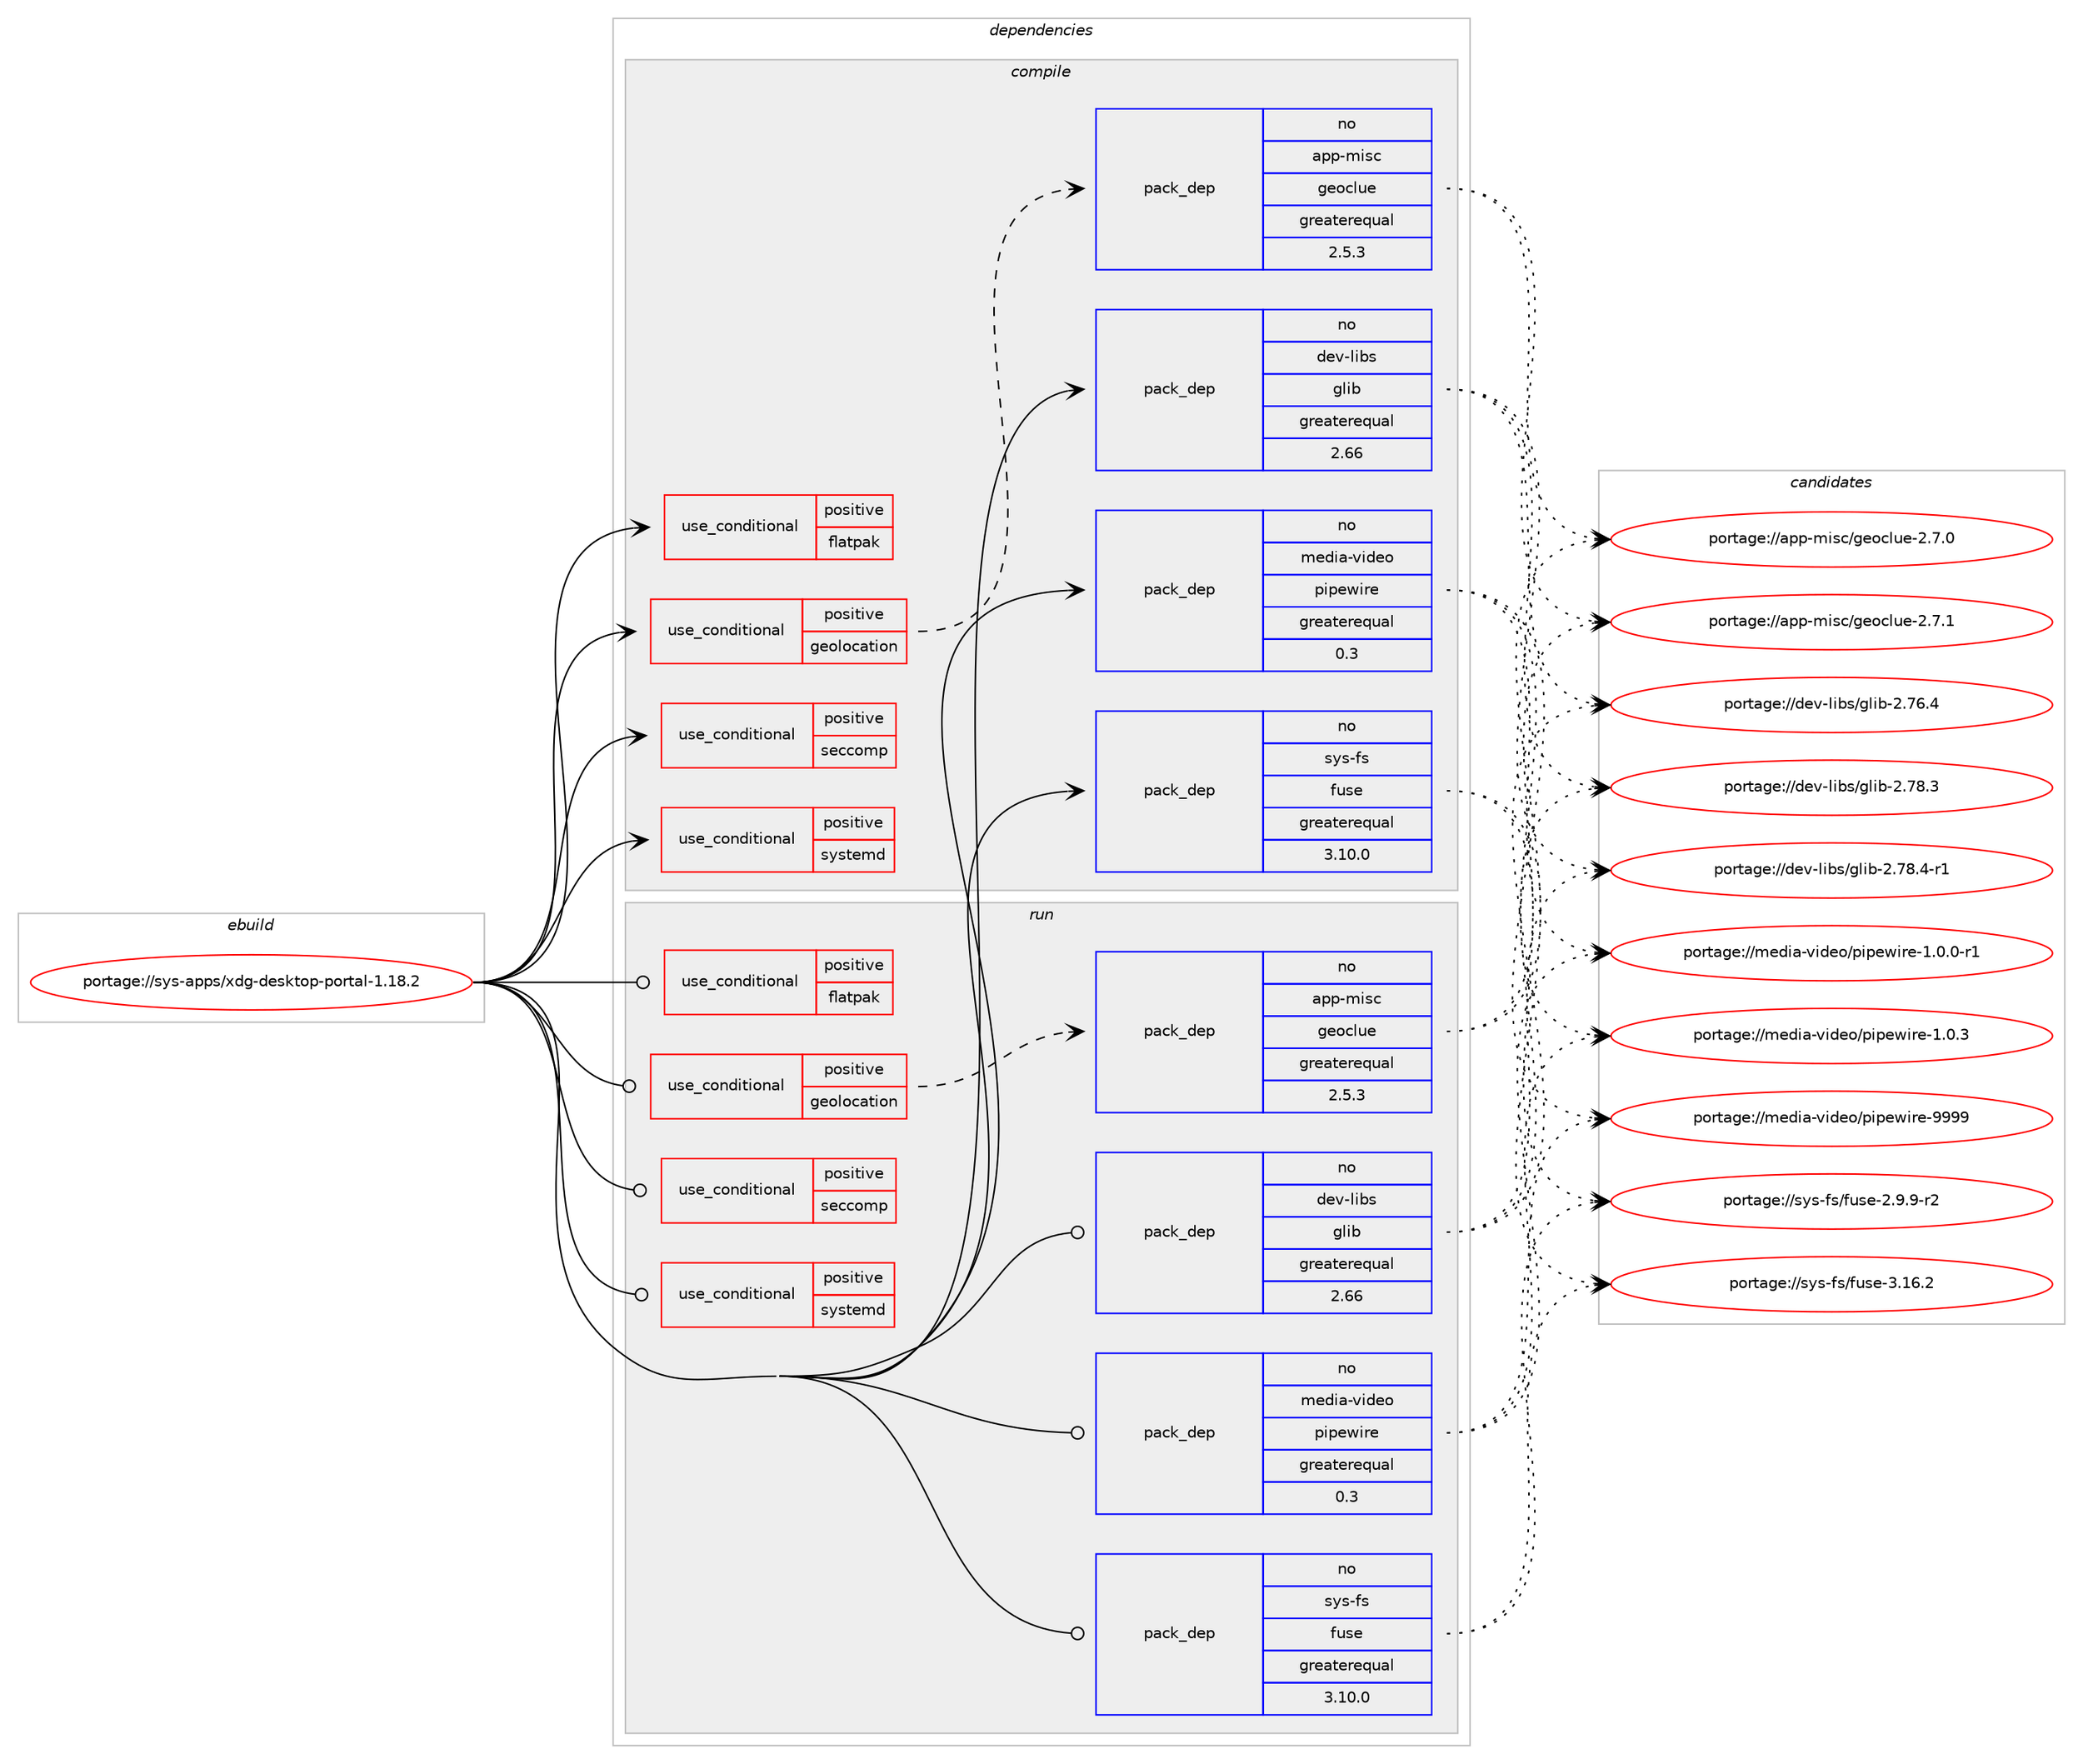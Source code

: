 digraph prolog {

# *************
# Graph options
# *************

newrank=true;
concentrate=true;
compound=true;
graph [rankdir=LR,fontname=Helvetica,fontsize=10,ranksep=1.5];#, ranksep=2.5, nodesep=0.2];
edge  [arrowhead=vee];
node  [fontname=Helvetica,fontsize=10];

# **********
# The ebuild
# **********

subgraph cluster_leftcol {
color=gray;
rank=same;
label=<<i>ebuild</i>>;
id [label="portage://sys-apps/xdg-desktop-portal-1.18.2", color=red, width=4, href="../sys-apps/xdg-desktop-portal-1.18.2.svg"];
}

# ****************
# The dependencies
# ****************

subgraph cluster_midcol {
color=gray;
label=<<i>dependencies</i>>;
subgraph cluster_compile {
fillcolor="#eeeeee";
style=filled;
label=<<i>compile</i>>;
subgraph cond12823 {
dependency18819 [label=<<TABLE BORDER="0" CELLBORDER="1" CELLSPACING="0" CELLPADDING="4"><TR><TD ROWSPAN="3" CELLPADDING="10">use_conditional</TD></TR><TR><TD>positive</TD></TR><TR><TD>flatpak</TD></TR></TABLE>>, shape=none, color=red];
# *** BEGIN UNKNOWN DEPENDENCY TYPE (TODO) ***
# dependency18819 -> package_dependency(portage://sys-apps/xdg-desktop-portal-1.18.2,install,no,sys-apps,flatpak,none,[,,],[],[])
# *** END UNKNOWN DEPENDENCY TYPE (TODO) ***

}
id:e -> dependency18819:w [weight=20,style="solid",arrowhead="vee"];
subgraph cond12824 {
dependency18820 [label=<<TABLE BORDER="0" CELLBORDER="1" CELLSPACING="0" CELLPADDING="4"><TR><TD ROWSPAN="3" CELLPADDING="10">use_conditional</TD></TR><TR><TD>positive</TD></TR><TR><TD>geolocation</TD></TR></TABLE>>, shape=none, color=red];
subgraph pack5815 {
dependency18821 [label=<<TABLE BORDER="0" CELLBORDER="1" CELLSPACING="0" CELLPADDING="4" WIDTH="220"><TR><TD ROWSPAN="6" CELLPADDING="30">pack_dep</TD></TR><TR><TD WIDTH="110">no</TD></TR><TR><TD>app-misc</TD></TR><TR><TD>geoclue</TD></TR><TR><TD>greaterequal</TD></TR><TR><TD>2.5.3</TD></TR></TABLE>>, shape=none, color=blue];
}
dependency18820:e -> dependency18821:w [weight=20,style="dashed",arrowhead="vee"];
}
id:e -> dependency18820:w [weight=20,style="solid",arrowhead="vee"];
subgraph cond12825 {
dependency18822 [label=<<TABLE BORDER="0" CELLBORDER="1" CELLSPACING="0" CELLPADDING="4"><TR><TD ROWSPAN="3" CELLPADDING="10">use_conditional</TD></TR><TR><TD>positive</TD></TR><TR><TD>seccomp</TD></TR></TABLE>>, shape=none, color=red];
# *** BEGIN UNKNOWN DEPENDENCY TYPE (TODO) ***
# dependency18822 -> package_dependency(portage://sys-apps/xdg-desktop-portal-1.18.2,install,no,sys-apps,bubblewrap,none,[,,],[],[])
# *** END UNKNOWN DEPENDENCY TYPE (TODO) ***

}
id:e -> dependency18822:w [weight=20,style="solid",arrowhead="vee"];
subgraph cond12826 {
dependency18823 [label=<<TABLE BORDER="0" CELLBORDER="1" CELLSPACING="0" CELLPADDING="4"><TR><TD ROWSPAN="3" CELLPADDING="10">use_conditional</TD></TR><TR><TD>positive</TD></TR><TR><TD>systemd</TD></TR></TABLE>>, shape=none, color=red];
# *** BEGIN UNKNOWN DEPENDENCY TYPE (TODO) ***
# dependency18823 -> package_dependency(portage://sys-apps/xdg-desktop-portal-1.18.2,install,no,sys-apps,systemd,none,[,,],[],[])
# *** END UNKNOWN DEPENDENCY TYPE (TODO) ***

}
id:e -> dependency18823:w [weight=20,style="solid",arrowhead="vee"];
subgraph pack5816 {
dependency18824 [label=<<TABLE BORDER="0" CELLBORDER="1" CELLSPACING="0" CELLPADDING="4" WIDTH="220"><TR><TD ROWSPAN="6" CELLPADDING="30">pack_dep</TD></TR><TR><TD WIDTH="110">no</TD></TR><TR><TD>dev-libs</TD></TR><TR><TD>glib</TD></TR><TR><TD>greaterequal</TD></TR><TR><TD>2.66</TD></TR></TABLE>>, shape=none, color=blue];
}
id:e -> dependency18824:w [weight=20,style="solid",arrowhead="vee"];
# *** BEGIN UNKNOWN DEPENDENCY TYPE (TODO) ***
# id -> package_dependency(portage://sys-apps/xdg-desktop-portal-1.18.2,install,no,dev-libs,json-glib,none,[,,],[],[])
# *** END UNKNOWN DEPENDENCY TYPE (TODO) ***

subgraph pack5817 {
dependency18825 [label=<<TABLE BORDER="0" CELLBORDER="1" CELLSPACING="0" CELLPADDING="4" WIDTH="220"><TR><TD ROWSPAN="6" CELLPADDING="30">pack_dep</TD></TR><TR><TD WIDTH="110">no</TD></TR><TR><TD>media-video</TD></TR><TR><TD>pipewire</TD></TR><TR><TD>greaterequal</TD></TR><TR><TD>0.3</TD></TR></TABLE>>, shape=none, color=blue];
}
id:e -> dependency18825:w [weight=20,style="solid",arrowhead="vee"];
subgraph pack5818 {
dependency18826 [label=<<TABLE BORDER="0" CELLBORDER="1" CELLSPACING="0" CELLPADDING="4" WIDTH="220"><TR><TD ROWSPAN="6" CELLPADDING="30">pack_dep</TD></TR><TR><TD WIDTH="110">no</TD></TR><TR><TD>sys-fs</TD></TR><TR><TD>fuse</TD></TR><TR><TD>greaterequal</TD></TR><TR><TD>3.10.0</TD></TR></TABLE>>, shape=none, color=blue];
}
id:e -> dependency18826:w [weight=20,style="solid",arrowhead="vee"];
# *** BEGIN UNKNOWN DEPENDENCY TYPE (TODO) ***
# id -> package_dependency(portage://sys-apps/xdg-desktop-portal-1.18.2,install,no,x11-libs,gdk-pixbuf,none,[,,],[],[])
# *** END UNKNOWN DEPENDENCY TYPE (TODO) ***

}
subgraph cluster_compileandrun {
fillcolor="#eeeeee";
style=filled;
label=<<i>compile and run</i>>;
}
subgraph cluster_run {
fillcolor="#eeeeee";
style=filled;
label=<<i>run</i>>;
subgraph cond12827 {
dependency18827 [label=<<TABLE BORDER="0" CELLBORDER="1" CELLSPACING="0" CELLPADDING="4"><TR><TD ROWSPAN="3" CELLPADDING="10">use_conditional</TD></TR><TR><TD>positive</TD></TR><TR><TD>flatpak</TD></TR></TABLE>>, shape=none, color=red];
# *** BEGIN UNKNOWN DEPENDENCY TYPE (TODO) ***
# dependency18827 -> package_dependency(portage://sys-apps/xdg-desktop-portal-1.18.2,run,no,sys-apps,flatpak,none,[,,],[],[])
# *** END UNKNOWN DEPENDENCY TYPE (TODO) ***

}
id:e -> dependency18827:w [weight=20,style="solid",arrowhead="odot"];
subgraph cond12828 {
dependency18828 [label=<<TABLE BORDER="0" CELLBORDER="1" CELLSPACING="0" CELLPADDING="4"><TR><TD ROWSPAN="3" CELLPADDING="10">use_conditional</TD></TR><TR><TD>positive</TD></TR><TR><TD>geolocation</TD></TR></TABLE>>, shape=none, color=red];
subgraph pack5819 {
dependency18829 [label=<<TABLE BORDER="0" CELLBORDER="1" CELLSPACING="0" CELLPADDING="4" WIDTH="220"><TR><TD ROWSPAN="6" CELLPADDING="30">pack_dep</TD></TR><TR><TD WIDTH="110">no</TD></TR><TR><TD>app-misc</TD></TR><TR><TD>geoclue</TD></TR><TR><TD>greaterequal</TD></TR><TR><TD>2.5.3</TD></TR></TABLE>>, shape=none, color=blue];
}
dependency18828:e -> dependency18829:w [weight=20,style="dashed",arrowhead="vee"];
}
id:e -> dependency18828:w [weight=20,style="solid",arrowhead="odot"];
subgraph cond12829 {
dependency18830 [label=<<TABLE BORDER="0" CELLBORDER="1" CELLSPACING="0" CELLPADDING="4"><TR><TD ROWSPAN="3" CELLPADDING="10">use_conditional</TD></TR><TR><TD>positive</TD></TR><TR><TD>seccomp</TD></TR></TABLE>>, shape=none, color=red];
# *** BEGIN UNKNOWN DEPENDENCY TYPE (TODO) ***
# dependency18830 -> package_dependency(portage://sys-apps/xdg-desktop-portal-1.18.2,run,no,sys-apps,bubblewrap,none,[,,],[],[])
# *** END UNKNOWN DEPENDENCY TYPE (TODO) ***

}
id:e -> dependency18830:w [weight=20,style="solid",arrowhead="odot"];
subgraph cond12830 {
dependency18831 [label=<<TABLE BORDER="0" CELLBORDER="1" CELLSPACING="0" CELLPADDING="4"><TR><TD ROWSPAN="3" CELLPADDING="10">use_conditional</TD></TR><TR><TD>positive</TD></TR><TR><TD>systemd</TD></TR></TABLE>>, shape=none, color=red];
# *** BEGIN UNKNOWN DEPENDENCY TYPE (TODO) ***
# dependency18831 -> package_dependency(portage://sys-apps/xdg-desktop-portal-1.18.2,run,no,sys-apps,systemd,none,[,,],[],[])
# *** END UNKNOWN DEPENDENCY TYPE (TODO) ***

}
id:e -> dependency18831:w [weight=20,style="solid",arrowhead="odot"];
subgraph pack5820 {
dependency18832 [label=<<TABLE BORDER="0" CELLBORDER="1" CELLSPACING="0" CELLPADDING="4" WIDTH="220"><TR><TD ROWSPAN="6" CELLPADDING="30">pack_dep</TD></TR><TR><TD WIDTH="110">no</TD></TR><TR><TD>dev-libs</TD></TR><TR><TD>glib</TD></TR><TR><TD>greaterequal</TD></TR><TR><TD>2.66</TD></TR></TABLE>>, shape=none, color=blue];
}
id:e -> dependency18832:w [weight=20,style="solid",arrowhead="odot"];
# *** BEGIN UNKNOWN DEPENDENCY TYPE (TODO) ***
# id -> package_dependency(portage://sys-apps/xdg-desktop-portal-1.18.2,run,no,dev-libs,json-glib,none,[,,],[],[])
# *** END UNKNOWN DEPENDENCY TYPE (TODO) ***

subgraph pack5821 {
dependency18833 [label=<<TABLE BORDER="0" CELLBORDER="1" CELLSPACING="0" CELLPADDING="4" WIDTH="220"><TR><TD ROWSPAN="6" CELLPADDING="30">pack_dep</TD></TR><TR><TD WIDTH="110">no</TD></TR><TR><TD>media-video</TD></TR><TR><TD>pipewire</TD></TR><TR><TD>greaterequal</TD></TR><TR><TD>0.3</TD></TR></TABLE>>, shape=none, color=blue];
}
id:e -> dependency18833:w [weight=20,style="solid",arrowhead="odot"];
# *** BEGIN UNKNOWN DEPENDENCY TYPE (TODO) ***
# id -> package_dependency(portage://sys-apps/xdg-desktop-portal-1.18.2,run,no,sys-apps,dbus,none,[,,],[],[])
# *** END UNKNOWN DEPENDENCY TYPE (TODO) ***

subgraph pack5822 {
dependency18834 [label=<<TABLE BORDER="0" CELLBORDER="1" CELLSPACING="0" CELLPADDING="4" WIDTH="220"><TR><TD ROWSPAN="6" CELLPADDING="30">pack_dep</TD></TR><TR><TD WIDTH="110">no</TD></TR><TR><TD>sys-fs</TD></TR><TR><TD>fuse</TD></TR><TR><TD>greaterequal</TD></TR><TR><TD>3.10.0</TD></TR></TABLE>>, shape=none, color=blue];
}
id:e -> dependency18834:w [weight=20,style="solid",arrowhead="odot"];
# *** BEGIN UNKNOWN DEPENDENCY TYPE (TODO) ***
# id -> package_dependency(portage://sys-apps/xdg-desktop-portal-1.18.2,run,no,x11-libs,gdk-pixbuf,none,[,,],[],[])
# *** END UNKNOWN DEPENDENCY TYPE (TODO) ***

}
}

# **************
# The candidates
# **************

subgraph cluster_choices {
rank=same;
color=gray;
label=<<i>candidates</i>>;

subgraph choice5815 {
color=black;
nodesep=1;
choice9711211245109105115994710310111199108117101455046554648 [label="portage://app-misc/geoclue-2.7.0", color=red, width=4,href="../app-misc/geoclue-2.7.0.svg"];
choice9711211245109105115994710310111199108117101455046554649 [label="portage://app-misc/geoclue-2.7.1", color=red, width=4,href="../app-misc/geoclue-2.7.1.svg"];
dependency18821:e -> choice9711211245109105115994710310111199108117101455046554648:w [style=dotted,weight="100"];
dependency18821:e -> choice9711211245109105115994710310111199108117101455046554649:w [style=dotted,weight="100"];
}
subgraph choice5816 {
color=black;
nodesep=1;
choice1001011184510810598115471031081059845504655544652 [label="portage://dev-libs/glib-2.76.4", color=red, width=4,href="../dev-libs/glib-2.76.4.svg"];
choice1001011184510810598115471031081059845504655564651 [label="portage://dev-libs/glib-2.78.3", color=red, width=4,href="../dev-libs/glib-2.78.3.svg"];
choice10010111845108105981154710310810598455046555646524511449 [label="portage://dev-libs/glib-2.78.4-r1", color=red, width=4,href="../dev-libs/glib-2.78.4-r1.svg"];
dependency18824:e -> choice1001011184510810598115471031081059845504655544652:w [style=dotted,weight="100"];
dependency18824:e -> choice1001011184510810598115471031081059845504655564651:w [style=dotted,weight="100"];
dependency18824:e -> choice10010111845108105981154710310810598455046555646524511449:w [style=dotted,weight="100"];
}
subgraph choice5817 {
color=black;
nodesep=1;
choice1091011001059745118105100101111471121051121011191051141014549464846484511449 [label="portage://media-video/pipewire-1.0.0-r1", color=red, width=4,href="../media-video/pipewire-1.0.0-r1.svg"];
choice109101100105974511810510010111147112105112101119105114101454946484651 [label="portage://media-video/pipewire-1.0.3", color=red, width=4,href="../media-video/pipewire-1.0.3.svg"];
choice1091011001059745118105100101111471121051121011191051141014557575757 [label="portage://media-video/pipewire-9999", color=red, width=4,href="../media-video/pipewire-9999.svg"];
dependency18825:e -> choice1091011001059745118105100101111471121051121011191051141014549464846484511449:w [style=dotted,weight="100"];
dependency18825:e -> choice109101100105974511810510010111147112105112101119105114101454946484651:w [style=dotted,weight="100"];
dependency18825:e -> choice1091011001059745118105100101111471121051121011191051141014557575757:w [style=dotted,weight="100"];
}
subgraph choice5818 {
color=black;
nodesep=1;
choice11512111545102115471021171151014550465746574511450 [label="portage://sys-fs/fuse-2.9.9-r2", color=red, width=4,href="../sys-fs/fuse-2.9.9-r2.svg"];
choice115121115451021154710211711510145514649544650 [label="portage://sys-fs/fuse-3.16.2", color=red, width=4,href="../sys-fs/fuse-3.16.2.svg"];
dependency18826:e -> choice11512111545102115471021171151014550465746574511450:w [style=dotted,weight="100"];
dependency18826:e -> choice115121115451021154710211711510145514649544650:w [style=dotted,weight="100"];
}
subgraph choice5819 {
color=black;
nodesep=1;
choice9711211245109105115994710310111199108117101455046554648 [label="portage://app-misc/geoclue-2.7.0", color=red, width=4,href="../app-misc/geoclue-2.7.0.svg"];
choice9711211245109105115994710310111199108117101455046554649 [label="portage://app-misc/geoclue-2.7.1", color=red, width=4,href="../app-misc/geoclue-2.7.1.svg"];
dependency18829:e -> choice9711211245109105115994710310111199108117101455046554648:w [style=dotted,weight="100"];
dependency18829:e -> choice9711211245109105115994710310111199108117101455046554649:w [style=dotted,weight="100"];
}
subgraph choice5820 {
color=black;
nodesep=1;
choice1001011184510810598115471031081059845504655544652 [label="portage://dev-libs/glib-2.76.4", color=red, width=4,href="../dev-libs/glib-2.76.4.svg"];
choice1001011184510810598115471031081059845504655564651 [label="portage://dev-libs/glib-2.78.3", color=red, width=4,href="../dev-libs/glib-2.78.3.svg"];
choice10010111845108105981154710310810598455046555646524511449 [label="portage://dev-libs/glib-2.78.4-r1", color=red, width=4,href="../dev-libs/glib-2.78.4-r1.svg"];
dependency18832:e -> choice1001011184510810598115471031081059845504655544652:w [style=dotted,weight="100"];
dependency18832:e -> choice1001011184510810598115471031081059845504655564651:w [style=dotted,weight="100"];
dependency18832:e -> choice10010111845108105981154710310810598455046555646524511449:w [style=dotted,weight="100"];
}
subgraph choice5821 {
color=black;
nodesep=1;
choice1091011001059745118105100101111471121051121011191051141014549464846484511449 [label="portage://media-video/pipewire-1.0.0-r1", color=red, width=4,href="../media-video/pipewire-1.0.0-r1.svg"];
choice109101100105974511810510010111147112105112101119105114101454946484651 [label="portage://media-video/pipewire-1.0.3", color=red, width=4,href="../media-video/pipewire-1.0.3.svg"];
choice1091011001059745118105100101111471121051121011191051141014557575757 [label="portage://media-video/pipewire-9999", color=red, width=4,href="../media-video/pipewire-9999.svg"];
dependency18833:e -> choice1091011001059745118105100101111471121051121011191051141014549464846484511449:w [style=dotted,weight="100"];
dependency18833:e -> choice109101100105974511810510010111147112105112101119105114101454946484651:w [style=dotted,weight="100"];
dependency18833:e -> choice1091011001059745118105100101111471121051121011191051141014557575757:w [style=dotted,weight="100"];
}
subgraph choice5822 {
color=black;
nodesep=1;
choice11512111545102115471021171151014550465746574511450 [label="portage://sys-fs/fuse-2.9.9-r2", color=red, width=4,href="../sys-fs/fuse-2.9.9-r2.svg"];
choice115121115451021154710211711510145514649544650 [label="portage://sys-fs/fuse-3.16.2", color=red, width=4,href="../sys-fs/fuse-3.16.2.svg"];
dependency18834:e -> choice11512111545102115471021171151014550465746574511450:w [style=dotted,weight="100"];
dependency18834:e -> choice115121115451021154710211711510145514649544650:w [style=dotted,weight="100"];
}
}

}

